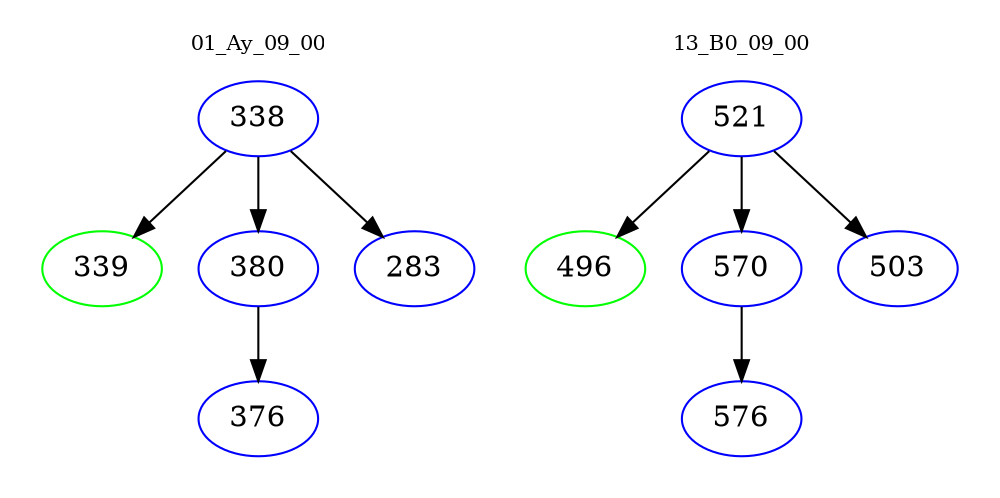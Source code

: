 digraph{
subgraph cluster_0 {
color = white
label = "01_Ay_09_00";
fontsize=10;
T0_338 [label="338", color="blue"]
T0_338 -> T0_339 [color="black"]
T0_339 [label="339", color="green"]
T0_338 -> T0_380 [color="black"]
T0_380 [label="380", color="blue"]
T0_380 -> T0_376 [color="black"]
T0_376 [label="376", color="blue"]
T0_338 -> T0_283 [color="black"]
T0_283 [label="283", color="blue"]
}
subgraph cluster_1 {
color = white
label = "13_B0_09_00";
fontsize=10;
T1_521 [label="521", color="blue"]
T1_521 -> T1_496 [color="black"]
T1_496 [label="496", color="green"]
T1_521 -> T1_570 [color="black"]
T1_570 [label="570", color="blue"]
T1_570 -> T1_576 [color="black"]
T1_576 [label="576", color="blue"]
T1_521 -> T1_503 [color="black"]
T1_503 [label="503", color="blue"]
}
}
